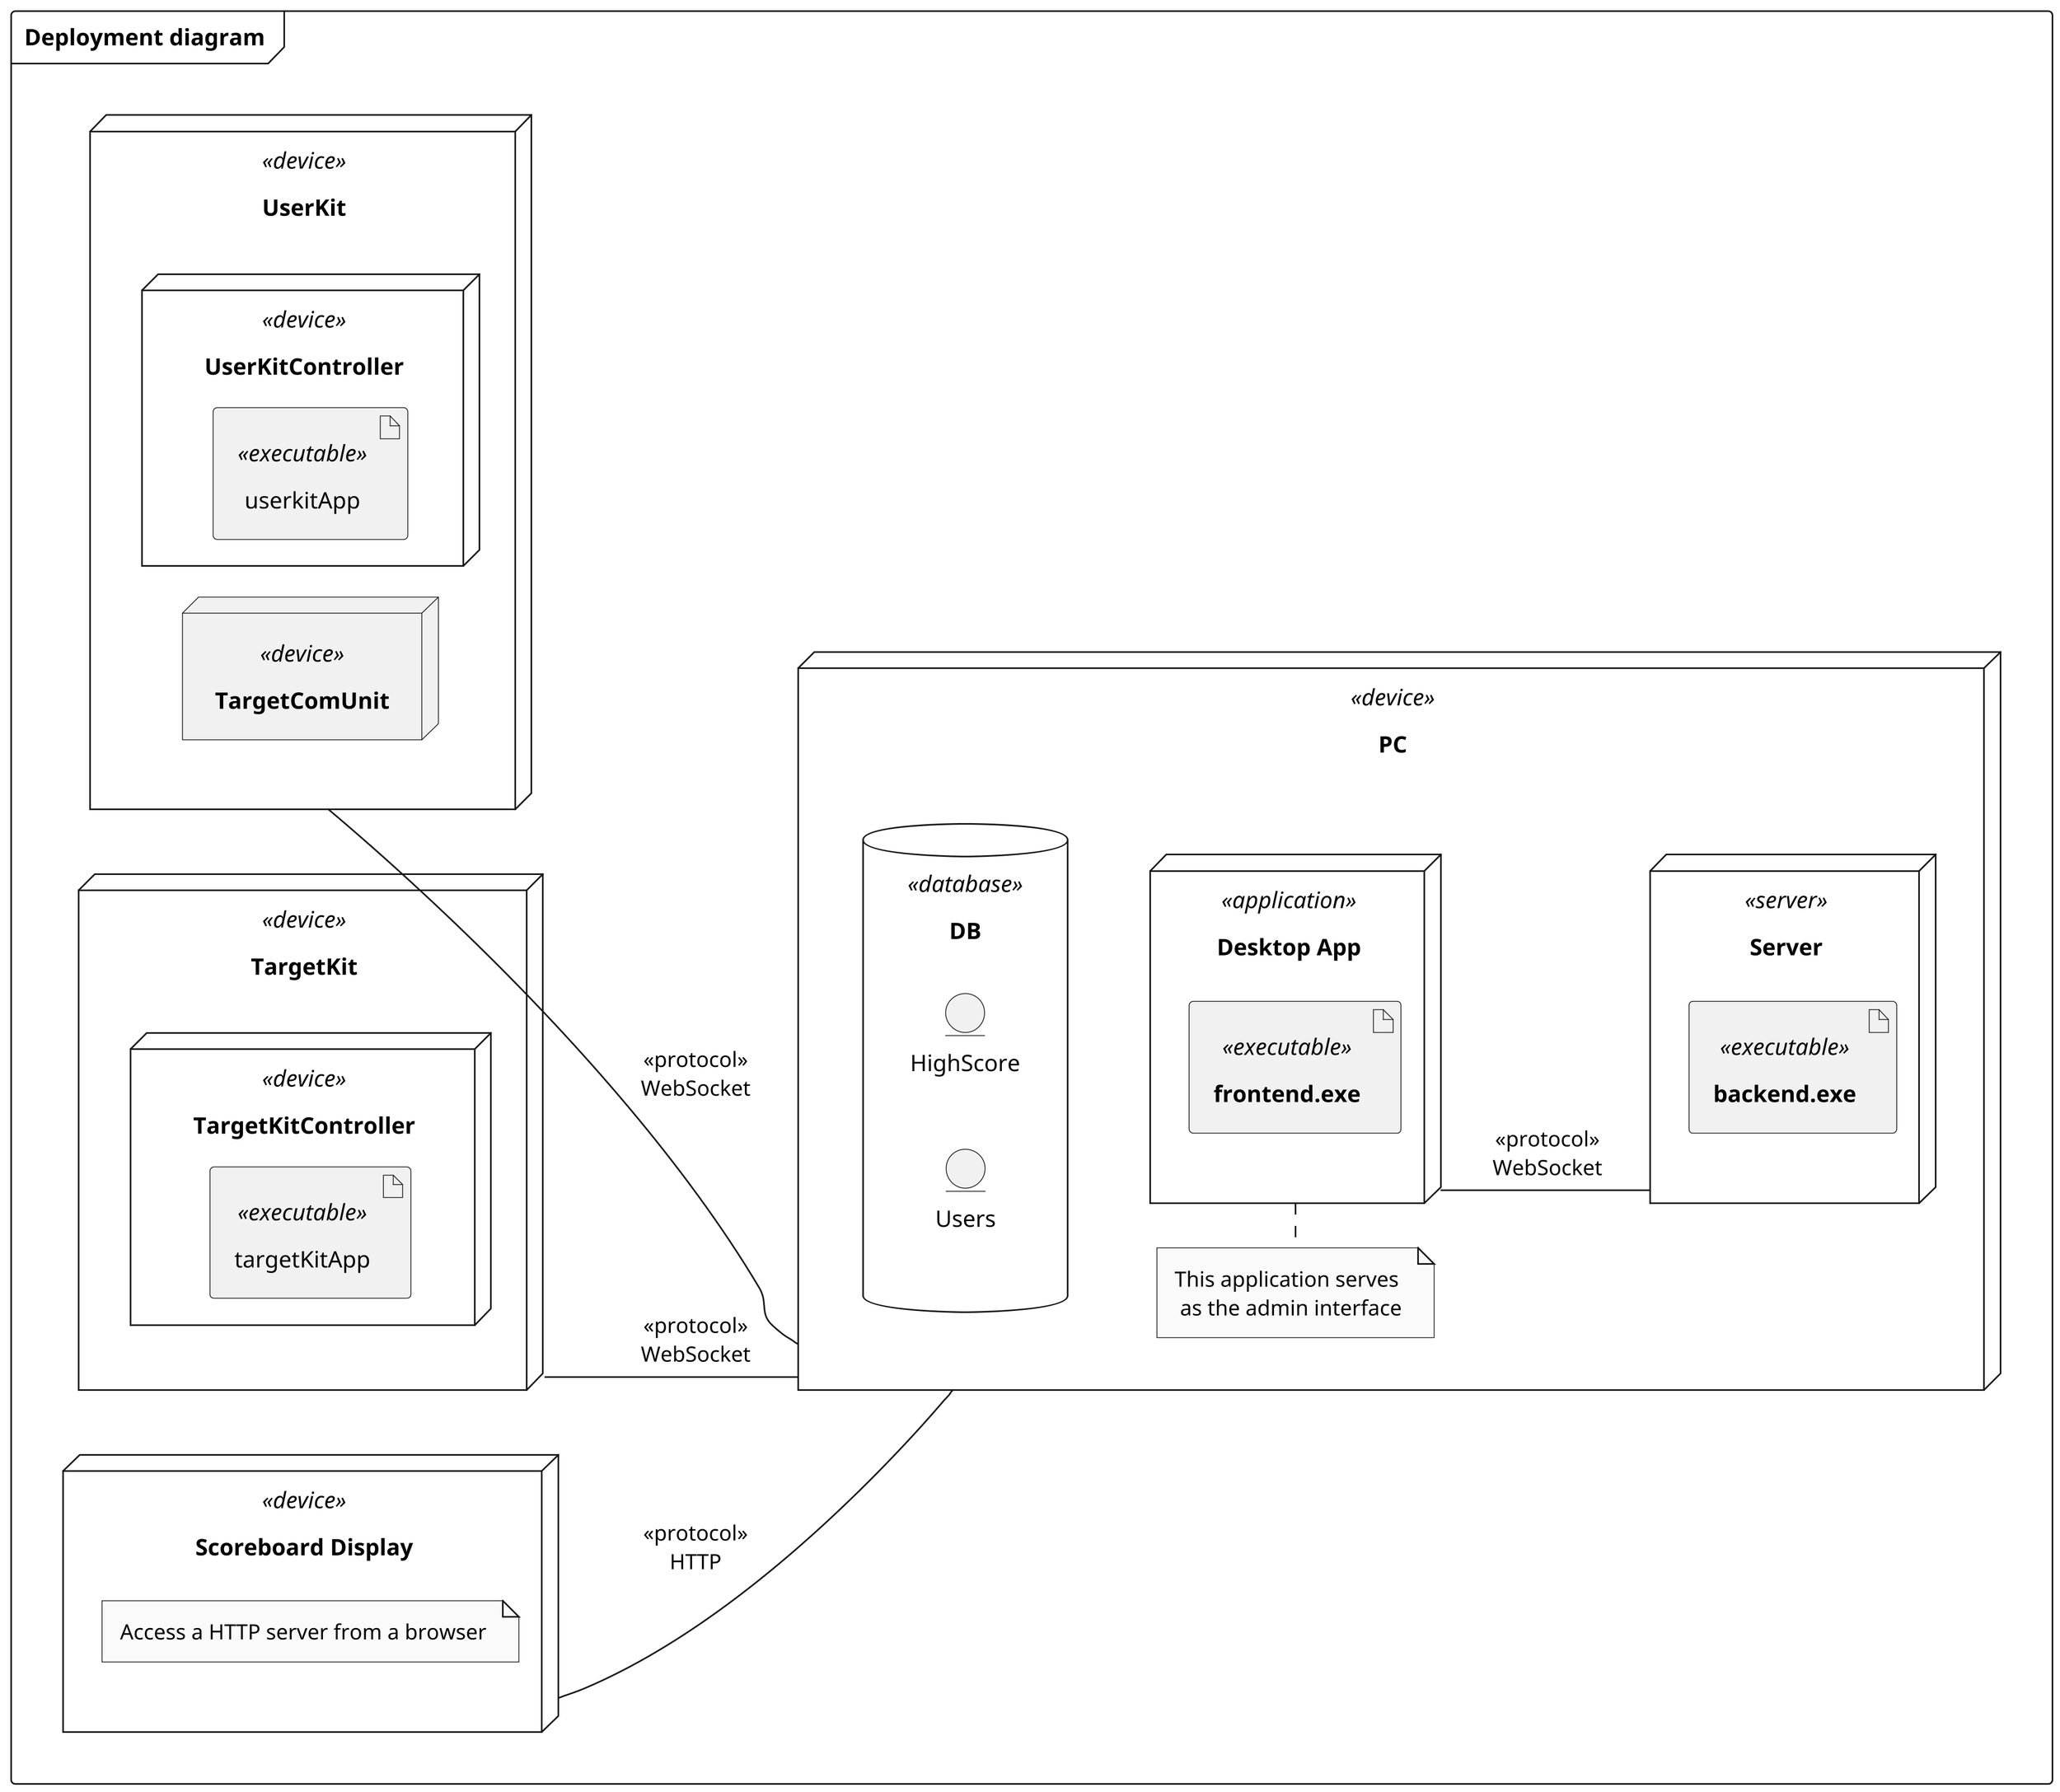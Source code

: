 @startuml deployment_diagram

left to right direction

skinparam {
    monochrome true
    dpi 300
    padding 5
    packageStyle rectangle
    packageStyle frame
    shadowing false
}

frame "Deployment diagram" {

node "<b>PC" <<device>> as PC {
    node "<b>Desktop App" <<application>> as desktopApp {
        artifact "<b>frontend.exe" <<executable>> as frontend
    }
    note "This application serves\n as the admin interface" as N2
    N2 .left. desktopApp

    DB -[hidden]-> N2

    node "<b>Server" <<server>> as server {
        artifact "<b>backend.exe" <<executable>> as backend
    }

    database "<b>High score database\n----" <<database>> as DB {
        entity "HighScore"
        entity "Users"
    }
}

node "<b>UserKit" <<device>> as UserKit {
    node "<b>UserKitController" <<device>> as userKitCtrl {
        artifact "userkitApp" <<executable>>
    }

    node "<b>Communication unit" <<device>> as comUnit
}

node "<b>TargetKit" <<device>> as TargetKit {
    node "<b>TargetKitController" <<device>> as targetKitCtrl {
        artifact "targetKitApp" <<executable>>
    }

    node "<b>TargetComUnit" <<device>> as comUnit
}

node "<b>Scoreboard Display" <<device>> as scoreboard {
    note "Access a HTTP server from a browser" as N1
}

UserKit -- PC : <<protocol>>\nWebSocket
TargetKit -- PC : <<protocol>>\nWebSocket
scoreboard -- PC : <<protocol>>\nHTTP


desktopApp -- server : <<protocol>>\nWebSocket

}

@enduml